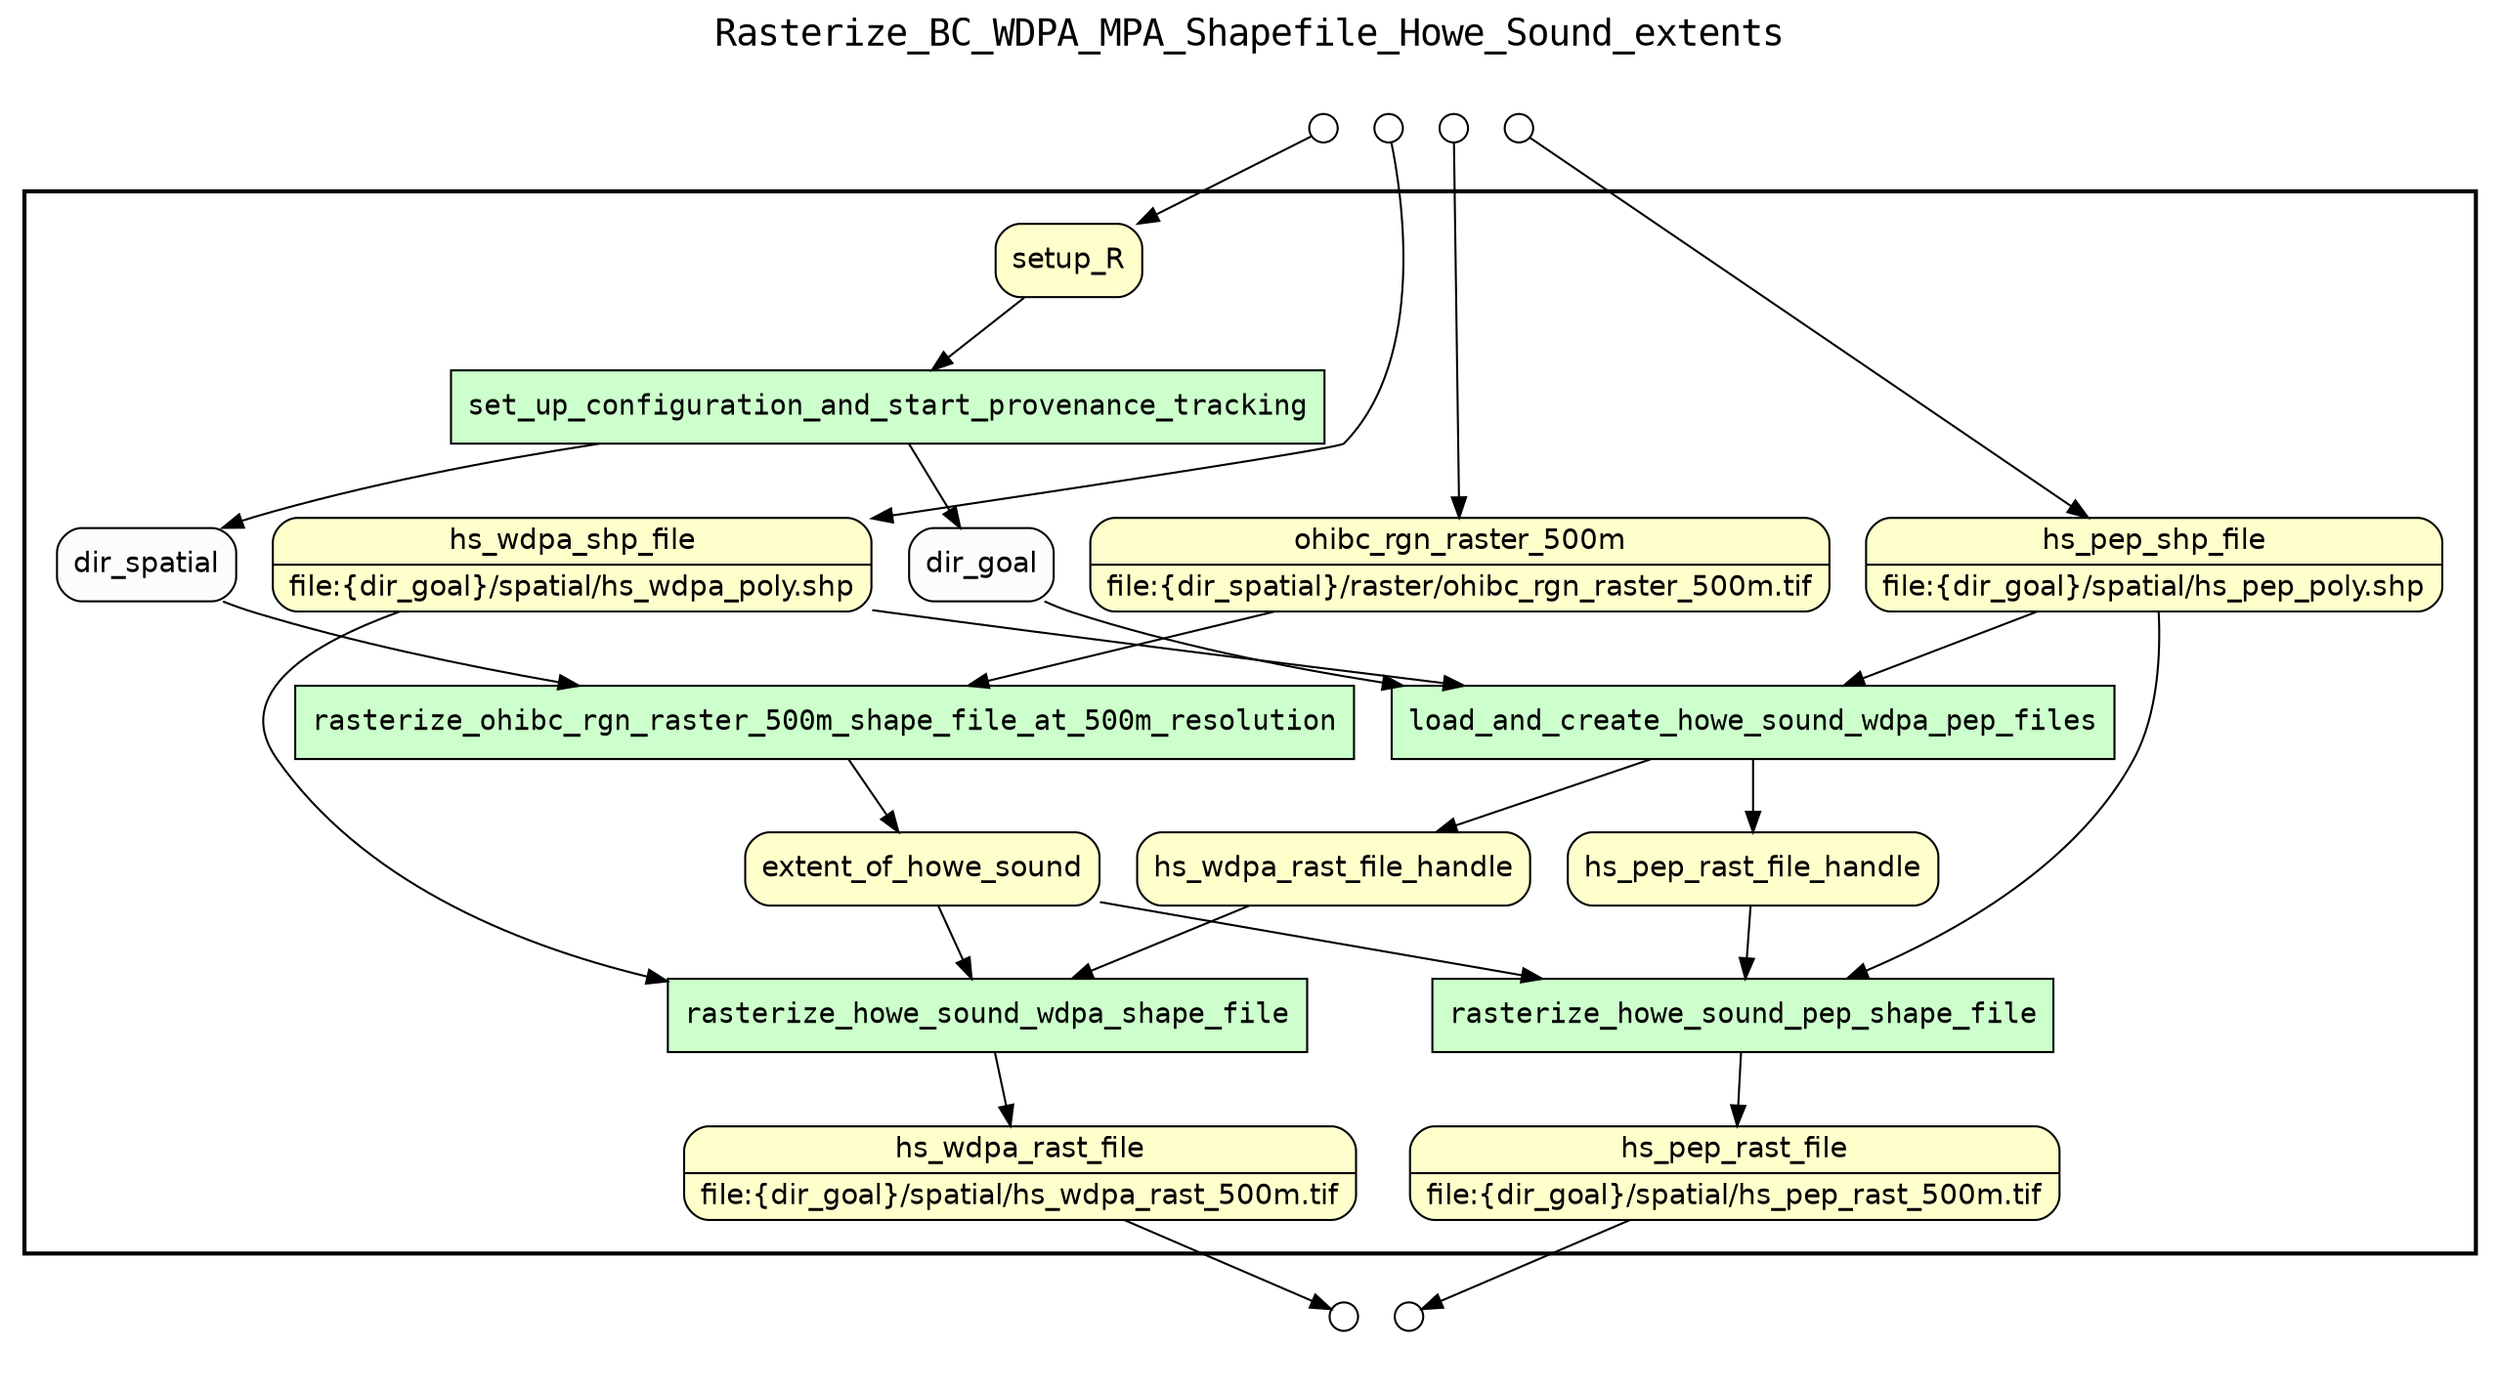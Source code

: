 digraph Workflow {
rankdir=TB
fontname=Courier; fontsize=18; labelloc=t
label=Rasterize_BC_WDPA_MPA_Shapefile_Howe_Sound_extents
subgraph cluster_workflow_box_outer { label=""; color=black; penwidth=2
subgraph cluster_workflow_box_inner { label=""; color=white
node[shape=box style=filled fillcolor="#CCFFCC" peripheries=1 fontname=Courier]
set_up_configuration_and_start_provenance_tracking
rasterize_ohibc_rgn_raster_500m_shape_file_at_500m_resolution
load_and_create_howe_sound_wdpa_pep_files
rasterize_howe_sound_wdpa_shape_file
rasterize_howe_sound_pep_shape_file
node[shape=box style="rounded,filled" fillcolor="#FFFFCC" peripheries=1 fontname=Helvetica]
hs_wdpa_rast_file [shape=record rankdir=LR label="{<f0> hs_wdpa_rast_file |<f1> file\:\{dir_goal\}/spatial/hs_wdpa_rast_500m.tif}"];
hs_pep_rast_file [shape=record rankdir=LR label="{<f0> hs_pep_rast_file |<f1> file\:\{dir_goal\}/spatial/hs_pep_rast_500m.tif}"];
setup_R
ohibc_rgn_raster_500m [shape=record rankdir=LR label="{<f0> ohibc_rgn_raster_500m |<f1> file\:\{dir_spatial\}/raster/ohibc_rgn_raster_500m.tif}"];
hs_wdpa_shp_file [shape=record rankdir=LR label="{<f0> hs_wdpa_shp_file |<f1> file\:\{dir_goal\}/spatial/hs_wdpa_poly.shp}"];
hs_pep_shp_file [shape=record rankdir=LR label="{<f0> hs_pep_shp_file |<f1> file\:\{dir_goal\}/spatial/hs_pep_poly.shp}"];
extent_of_howe_sound
hs_wdpa_rast_file_handle
hs_pep_rast_file_handle
node[shape=box style="rounded,filled" fillcolor="#FCFCFC" peripheries=1 fontname=Helvetica]
dir_spatial
dir_goal
set_up_configuration_and_start_provenance_tracking -> dir_spatial
set_up_configuration_and_start_provenance_tracking -> dir_goal
setup_R -> set_up_configuration_and_start_provenance_tracking
rasterize_ohibc_rgn_raster_500m_shape_file_at_500m_resolution -> extent_of_howe_sound
dir_spatial -> rasterize_ohibc_rgn_raster_500m_shape_file_at_500m_resolution
ohibc_rgn_raster_500m -> rasterize_ohibc_rgn_raster_500m_shape_file_at_500m_resolution
load_and_create_howe_sound_wdpa_pep_files -> hs_wdpa_rast_file_handle
load_and_create_howe_sound_wdpa_pep_files -> hs_pep_rast_file_handle
dir_goal -> load_and_create_howe_sound_wdpa_pep_files
hs_wdpa_shp_file -> load_and_create_howe_sound_wdpa_pep_files
hs_pep_shp_file -> load_and_create_howe_sound_wdpa_pep_files
rasterize_howe_sound_wdpa_shape_file -> hs_wdpa_rast_file
hs_wdpa_shp_file -> rasterize_howe_sound_wdpa_shape_file
extent_of_howe_sound -> rasterize_howe_sound_wdpa_shape_file
hs_wdpa_rast_file_handle -> rasterize_howe_sound_wdpa_shape_file
rasterize_howe_sound_pep_shape_file -> hs_pep_rast_file
hs_pep_shp_file -> rasterize_howe_sound_pep_shape_file
extent_of_howe_sound -> rasterize_howe_sound_pep_shape_file
hs_pep_rast_file_handle -> rasterize_howe_sound_pep_shape_file
}}
subgraph cluster_input_ports_group_outer { label=""; color=white
subgraph cluster_input_ports_group_inner { label=""; color=white
node[shape=circle style="rounded,filled" fillcolor="#FFFFFF" peripheries=1 fontname=Helvetica width=0.2]
setup_R_input_port [label=""]
hs_wdpa_shp_file_input_port [label=""]
hs_pep_shp_file_input_port [label=""]
ohibc_rgn_raster_500m_input_port [label=""]
}}
subgraph cluster_output_ports_group_outer { label=""; color=white
subgraph cluster_output_ports_group_inner { label=""; color=white
node[shape=circle style="rounded,filled" fillcolor="#FFFFFF" peripheries=1 fontname=Helvetica width=0.2]
hs_wdpa_rast_file_output_port [label=""]
hs_pep_rast_file_output_port [label=""]
}}
setup_R_input_port -> setup_R
hs_wdpa_shp_file_input_port -> hs_wdpa_shp_file
hs_pep_shp_file_input_port -> hs_pep_shp_file
ohibc_rgn_raster_500m_input_port -> ohibc_rgn_raster_500m
hs_wdpa_rast_file -> hs_wdpa_rast_file_output_port
hs_pep_rast_file -> hs_pep_rast_file_output_port
}

